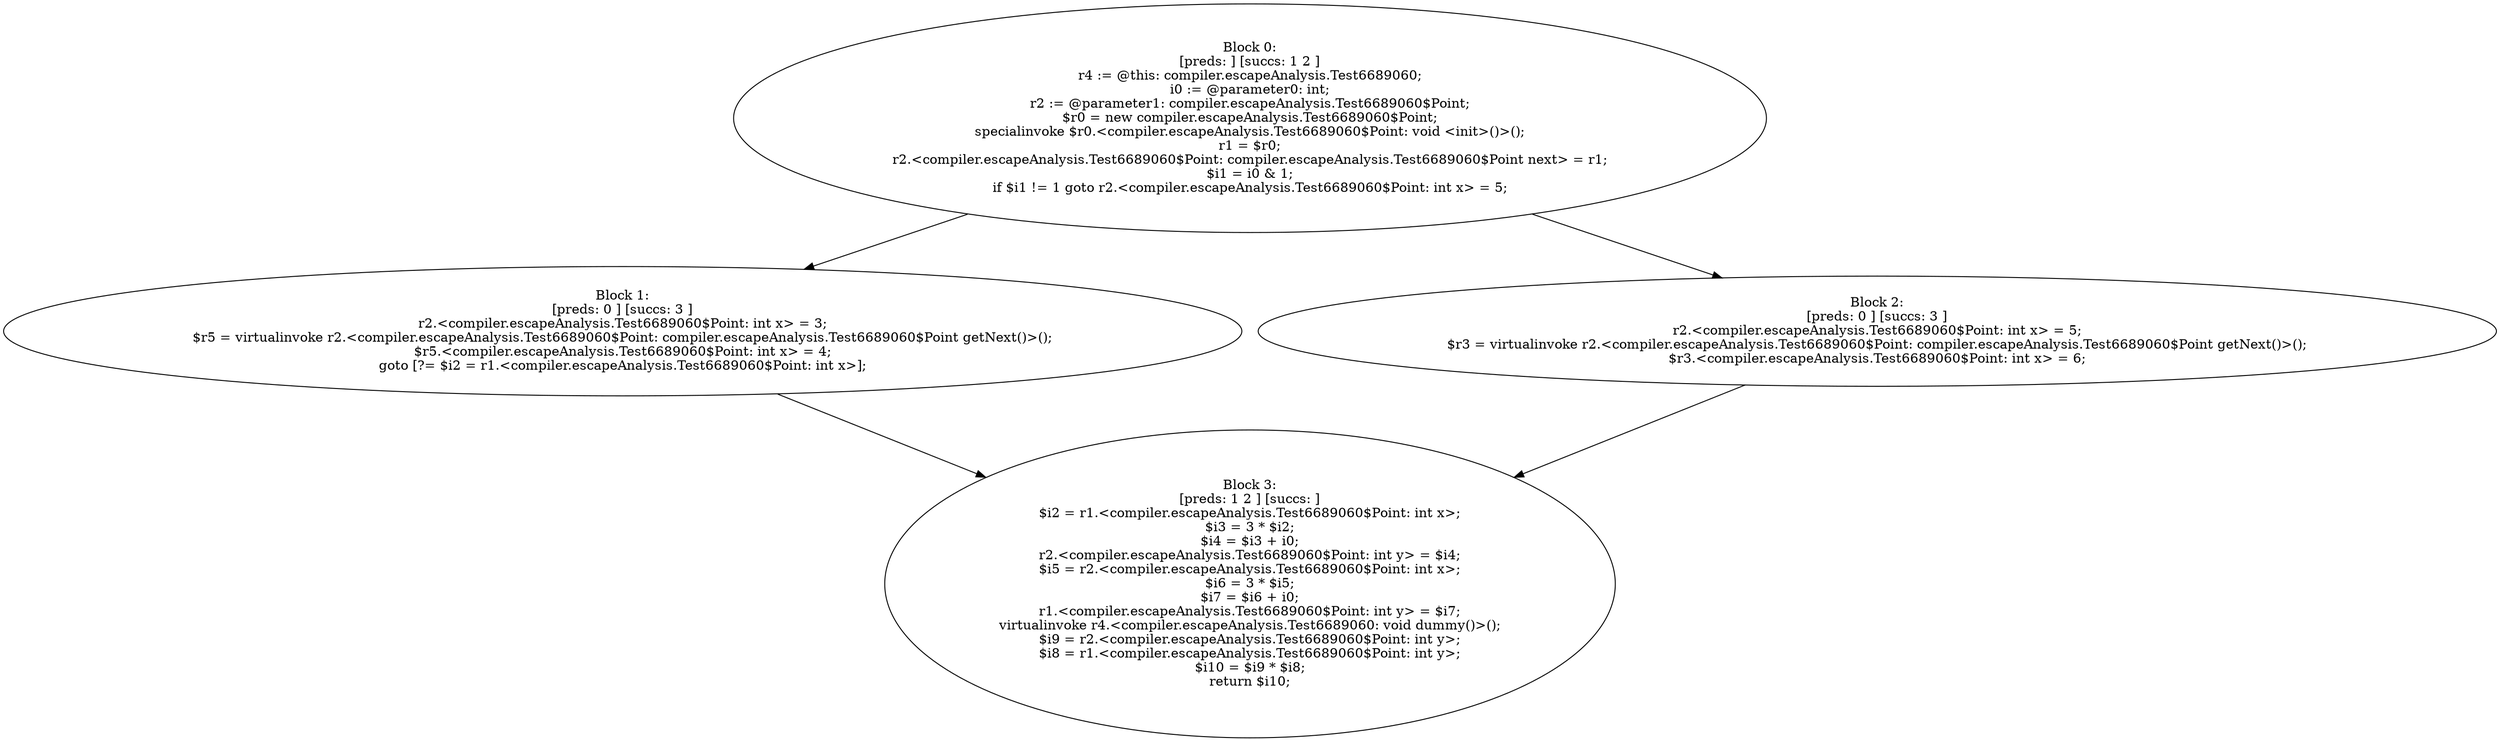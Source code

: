 digraph "unitGraph" {
    "Block 0:
[preds: ] [succs: 1 2 ]
r4 := @this: compiler.escapeAnalysis.Test6689060;
i0 := @parameter0: int;
r2 := @parameter1: compiler.escapeAnalysis.Test6689060$Point;
$r0 = new compiler.escapeAnalysis.Test6689060$Point;
specialinvoke $r0.<compiler.escapeAnalysis.Test6689060$Point: void <init>()>();
r1 = $r0;
r2.<compiler.escapeAnalysis.Test6689060$Point: compiler.escapeAnalysis.Test6689060$Point next> = r1;
$i1 = i0 & 1;
if $i1 != 1 goto r2.<compiler.escapeAnalysis.Test6689060$Point: int x> = 5;
"
    "Block 1:
[preds: 0 ] [succs: 3 ]
r2.<compiler.escapeAnalysis.Test6689060$Point: int x> = 3;
$r5 = virtualinvoke r2.<compiler.escapeAnalysis.Test6689060$Point: compiler.escapeAnalysis.Test6689060$Point getNext()>();
$r5.<compiler.escapeAnalysis.Test6689060$Point: int x> = 4;
goto [?= $i2 = r1.<compiler.escapeAnalysis.Test6689060$Point: int x>];
"
    "Block 2:
[preds: 0 ] [succs: 3 ]
r2.<compiler.escapeAnalysis.Test6689060$Point: int x> = 5;
$r3 = virtualinvoke r2.<compiler.escapeAnalysis.Test6689060$Point: compiler.escapeAnalysis.Test6689060$Point getNext()>();
$r3.<compiler.escapeAnalysis.Test6689060$Point: int x> = 6;
"
    "Block 3:
[preds: 1 2 ] [succs: ]
$i2 = r1.<compiler.escapeAnalysis.Test6689060$Point: int x>;
$i3 = 3 * $i2;
$i4 = $i3 + i0;
r2.<compiler.escapeAnalysis.Test6689060$Point: int y> = $i4;
$i5 = r2.<compiler.escapeAnalysis.Test6689060$Point: int x>;
$i6 = 3 * $i5;
$i7 = $i6 + i0;
r1.<compiler.escapeAnalysis.Test6689060$Point: int y> = $i7;
virtualinvoke r4.<compiler.escapeAnalysis.Test6689060: void dummy()>();
$i9 = r2.<compiler.escapeAnalysis.Test6689060$Point: int y>;
$i8 = r1.<compiler.escapeAnalysis.Test6689060$Point: int y>;
$i10 = $i9 * $i8;
return $i10;
"
    "Block 0:
[preds: ] [succs: 1 2 ]
r4 := @this: compiler.escapeAnalysis.Test6689060;
i0 := @parameter0: int;
r2 := @parameter1: compiler.escapeAnalysis.Test6689060$Point;
$r0 = new compiler.escapeAnalysis.Test6689060$Point;
specialinvoke $r0.<compiler.escapeAnalysis.Test6689060$Point: void <init>()>();
r1 = $r0;
r2.<compiler.escapeAnalysis.Test6689060$Point: compiler.escapeAnalysis.Test6689060$Point next> = r1;
$i1 = i0 & 1;
if $i1 != 1 goto r2.<compiler.escapeAnalysis.Test6689060$Point: int x> = 5;
"->"Block 1:
[preds: 0 ] [succs: 3 ]
r2.<compiler.escapeAnalysis.Test6689060$Point: int x> = 3;
$r5 = virtualinvoke r2.<compiler.escapeAnalysis.Test6689060$Point: compiler.escapeAnalysis.Test6689060$Point getNext()>();
$r5.<compiler.escapeAnalysis.Test6689060$Point: int x> = 4;
goto [?= $i2 = r1.<compiler.escapeAnalysis.Test6689060$Point: int x>];
";
    "Block 0:
[preds: ] [succs: 1 2 ]
r4 := @this: compiler.escapeAnalysis.Test6689060;
i0 := @parameter0: int;
r2 := @parameter1: compiler.escapeAnalysis.Test6689060$Point;
$r0 = new compiler.escapeAnalysis.Test6689060$Point;
specialinvoke $r0.<compiler.escapeAnalysis.Test6689060$Point: void <init>()>();
r1 = $r0;
r2.<compiler.escapeAnalysis.Test6689060$Point: compiler.escapeAnalysis.Test6689060$Point next> = r1;
$i1 = i0 & 1;
if $i1 != 1 goto r2.<compiler.escapeAnalysis.Test6689060$Point: int x> = 5;
"->"Block 2:
[preds: 0 ] [succs: 3 ]
r2.<compiler.escapeAnalysis.Test6689060$Point: int x> = 5;
$r3 = virtualinvoke r2.<compiler.escapeAnalysis.Test6689060$Point: compiler.escapeAnalysis.Test6689060$Point getNext()>();
$r3.<compiler.escapeAnalysis.Test6689060$Point: int x> = 6;
";
    "Block 1:
[preds: 0 ] [succs: 3 ]
r2.<compiler.escapeAnalysis.Test6689060$Point: int x> = 3;
$r5 = virtualinvoke r2.<compiler.escapeAnalysis.Test6689060$Point: compiler.escapeAnalysis.Test6689060$Point getNext()>();
$r5.<compiler.escapeAnalysis.Test6689060$Point: int x> = 4;
goto [?= $i2 = r1.<compiler.escapeAnalysis.Test6689060$Point: int x>];
"->"Block 3:
[preds: 1 2 ] [succs: ]
$i2 = r1.<compiler.escapeAnalysis.Test6689060$Point: int x>;
$i3 = 3 * $i2;
$i4 = $i3 + i0;
r2.<compiler.escapeAnalysis.Test6689060$Point: int y> = $i4;
$i5 = r2.<compiler.escapeAnalysis.Test6689060$Point: int x>;
$i6 = 3 * $i5;
$i7 = $i6 + i0;
r1.<compiler.escapeAnalysis.Test6689060$Point: int y> = $i7;
virtualinvoke r4.<compiler.escapeAnalysis.Test6689060: void dummy()>();
$i9 = r2.<compiler.escapeAnalysis.Test6689060$Point: int y>;
$i8 = r1.<compiler.escapeAnalysis.Test6689060$Point: int y>;
$i10 = $i9 * $i8;
return $i10;
";
    "Block 2:
[preds: 0 ] [succs: 3 ]
r2.<compiler.escapeAnalysis.Test6689060$Point: int x> = 5;
$r3 = virtualinvoke r2.<compiler.escapeAnalysis.Test6689060$Point: compiler.escapeAnalysis.Test6689060$Point getNext()>();
$r3.<compiler.escapeAnalysis.Test6689060$Point: int x> = 6;
"->"Block 3:
[preds: 1 2 ] [succs: ]
$i2 = r1.<compiler.escapeAnalysis.Test6689060$Point: int x>;
$i3 = 3 * $i2;
$i4 = $i3 + i0;
r2.<compiler.escapeAnalysis.Test6689060$Point: int y> = $i4;
$i5 = r2.<compiler.escapeAnalysis.Test6689060$Point: int x>;
$i6 = 3 * $i5;
$i7 = $i6 + i0;
r1.<compiler.escapeAnalysis.Test6689060$Point: int y> = $i7;
virtualinvoke r4.<compiler.escapeAnalysis.Test6689060: void dummy()>();
$i9 = r2.<compiler.escapeAnalysis.Test6689060$Point: int y>;
$i8 = r1.<compiler.escapeAnalysis.Test6689060$Point: int y>;
$i10 = $i9 * $i8;
return $i10;
";
}
